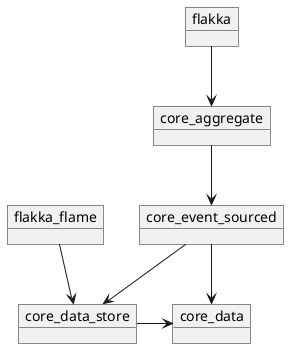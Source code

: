 @startuml
object flakka
object flakka_flame
object core_aggregate
object core_event_sourced
object core_data_store
flakka_flame --> core_data_store
flakka --> core_aggregate
object core_data

core_data_store -> core_data
core_event_sourced --> core_data_store
core_event_sourced --> core_data
core_aggregate --> core_event_sourced
@enduml
